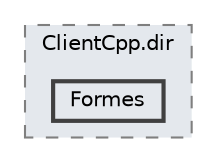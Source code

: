 digraph "ClienCpp/cmake-build-debug/CMakeFiles/ClientCpp.dir/Formes"
{
 // LATEX_PDF_SIZE
  bgcolor="transparent";
  edge [fontname=Helvetica,fontsize=10,labelfontname=Helvetica,labelfontsize=10];
  node [fontname=Helvetica,fontsize=10,shape=box,height=0.2,width=0.4];
  compound=true
  subgraph clusterdir_122f0e3c6e2ae6e588fcaab964b6e2ac {
    graph [ bgcolor="#e4e8ed", pencolor="grey50", label="ClientCpp.dir", fontname=Helvetica,fontsize=10 style="filled,dashed", URL="dir_122f0e3c6e2ae6e588fcaab964b6e2ac.html",tooltip=""]
  dir_5b4f0166da665f8a48faf563b3236860 [label="Formes", fillcolor="#e4e8ed", color="grey25", style="filled,bold", URL="dir_5b4f0166da665f8a48faf563b3236860.html",tooltip=""];
  }
}
